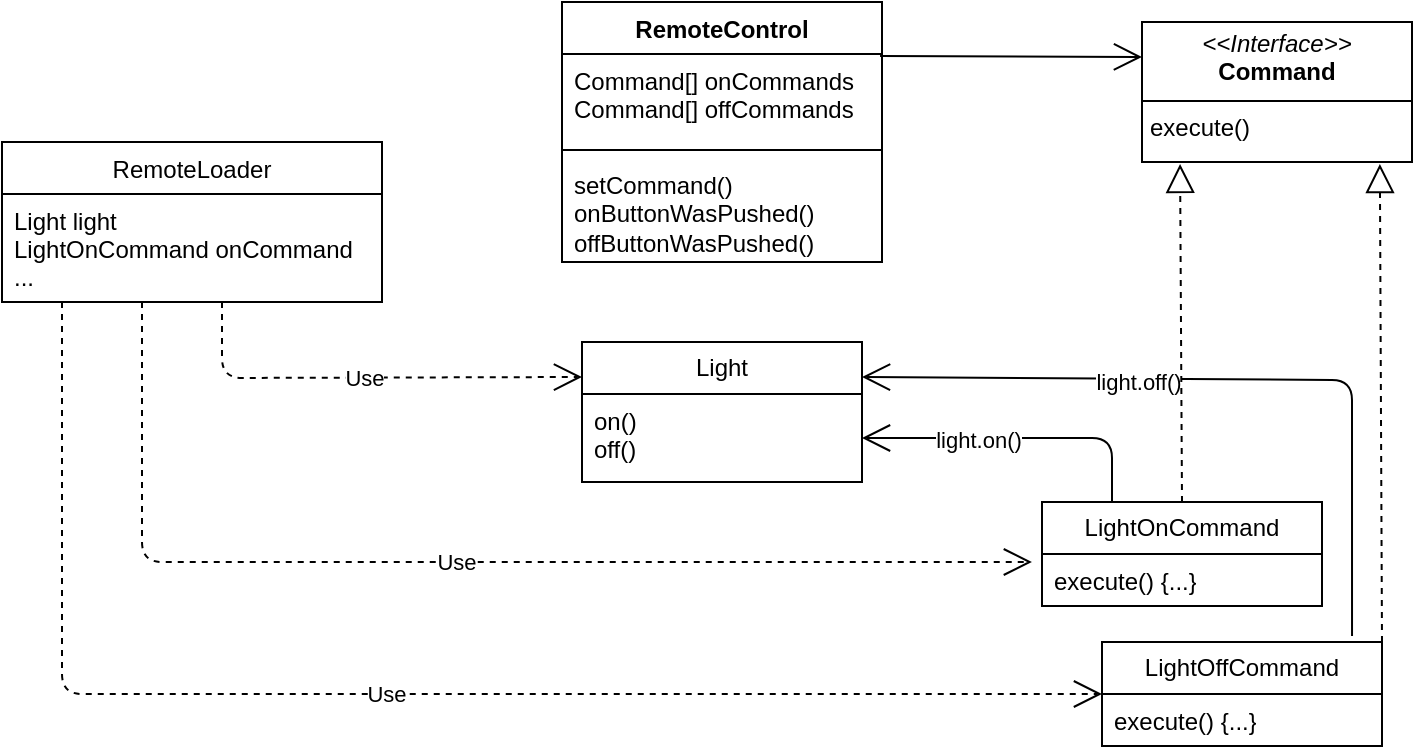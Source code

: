 <mxfile version="24.1.0" type="device">
  <diagram id="C5RBs43oDa-KdzZeNtuy" name="Page-1">
    <mxGraphModel dx="1026" dy="743" grid="1" gridSize="10" guides="1" tooltips="1" connect="1" arrows="1" fold="1" page="1" pageScale="1" pageWidth="827" pageHeight="1169" math="0" shadow="0">
      <root>
        <mxCell id="WIyWlLk6GJQsqaUBKTNV-0" />
        <mxCell id="WIyWlLk6GJQsqaUBKTNV-1" parent="WIyWlLk6GJQsqaUBKTNV-0" />
        <mxCell id="zkfFHV4jXpPFQw0GAbJ--17" value="RemoteLoader" style="swimlane;fontStyle=0;align=center;verticalAlign=top;childLayout=stackLayout;horizontal=1;startSize=26;horizontalStack=0;resizeParent=1;resizeLast=0;collapsible=1;marginBottom=0;rounded=0;shadow=0;strokeWidth=1;" parent="WIyWlLk6GJQsqaUBKTNV-1" vertex="1">
          <mxGeometry x="10" y="110" width="190" height="80" as="geometry">
            <mxRectangle x="550" y="140" width="160" height="26" as="alternateBounds" />
          </mxGeometry>
        </mxCell>
        <mxCell id="zkfFHV4jXpPFQw0GAbJ--18" value="Light light&#xa;LightOnCommand onCommand&#xa;..." style="text;align=left;verticalAlign=top;spacingLeft=4;spacingRight=4;overflow=hidden;rotatable=0;points=[[0,0.5],[1,0.5]];portConstraint=eastwest;" parent="zkfFHV4jXpPFQw0GAbJ--17" vertex="1">
          <mxGeometry y="26" width="190" height="44" as="geometry" />
        </mxCell>
        <mxCell id="fW-OKME4cMu8twGoqjDy-0" value="Light" style="swimlane;fontStyle=0;childLayout=stackLayout;horizontal=1;startSize=26;fillColor=none;horizontalStack=0;resizeParent=1;resizeParentMax=0;resizeLast=0;collapsible=1;marginBottom=0;whiteSpace=wrap;html=1;" vertex="1" parent="WIyWlLk6GJQsqaUBKTNV-1">
          <mxGeometry x="300" y="210" width="140" height="70" as="geometry" />
        </mxCell>
        <mxCell id="fW-OKME4cMu8twGoqjDy-1" value="on()&lt;div&gt;off()&lt;/div&gt;" style="text;strokeColor=none;fillColor=none;align=left;verticalAlign=top;spacingLeft=4;spacingRight=4;overflow=hidden;rotatable=0;points=[[0,0.5],[1,0.5]];portConstraint=eastwest;whiteSpace=wrap;html=1;" vertex="1" parent="fW-OKME4cMu8twGoqjDy-0">
          <mxGeometry y="26" width="140" height="44" as="geometry" />
        </mxCell>
        <mxCell id="fW-OKME4cMu8twGoqjDy-4" value="&lt;span style=&quot;text-align: left; text-wrap: nowrap;&quot;&gt;LightOnCommand&lt;/span&gt;" style="swimlane;fontStyle=0;childLayout=stackLayout;horizontal=1;startSize=26;fillColor=none;horizontalStack=0;resizeParent=1;resizeParentMax=0;resizeLast=0;collapsible=1;marginBottom=0;whiteSpace=wrap;html=1;" vertex="1" parent="WIyWlLk6GJQsqaUBKTNV-1">
          <mxGeometry x="530" y="290" width="140" height="52" as="geometry" />
        </mxCell>
        <mxCell id="fW-OKME4cMu8twGoqjDy-5" value="execute() {...}" style="text;strokeColor=none;fillColor=none;align=left;verticalAlign=top;spacingLeft=4;spacingRight=4;overflow=hidden;rotatable=0;points=[[0,0.5],[1,0.5]];portConstraint=eastwest;whiteSpace=wrap;html=1;" vertex="1" parent="fW-OKME4cMu8twGoqjDy-4">
          <mxGeometry y="26" width="140" height="26" as="geometry" />
        </mxCell>
        <mxCell id="fW-OKME4cMu8twGoqjDy-8" value="&lt;span style=&quot;text-align: left; text-wrap: nowrap;&quot;&gt;LightOff&lt;/span&gt;&lt;span style=&quot;text-align: left; text-wrap: nowrap; background-color: initial;&quot;&gt;Command&lt;/span&gt;" style="swimlane;fontStyle=0;childLayout=stackLayout;horizontal=1;startSize=26;fillColor=none;horizontalStack=0;resizeParent=1;resizeParentMax=0;resizeLast=0;collapsible=1;marginBottom=0;whiteSpace=wrap;html=1;" vertex="1" parent="WIyWlLk6GJQsqaUBKTNV-1">
          <mxGeometry x="560" y="360" width="140" height="52" as="geometry" />
        </mxCell>
        <mxCell id="fW-OKME4cMu8twGoqjDy-9" value="execute() {...}" style="text;strokeColor=none;fillColor=none;align=left;verticalAlign=top;spacingLeft=4;spacingRight=4;overflow=hidden;rotatable=0;points=[[0,0.5],[1,0.5]];portConstraint=eastwest;whiteSpace=wrap;html=1;" vertex="1" parent="fW-OKME4cMu8twGoqjDy-8">
          <mxGeometry y="26" width="140" height="26" as="geometry" />
        </mxCell>
        <mxCell id="fW-OKME4cMu8twGoqjDy-10" value="Use" style="endArrow=open;endSize=12;dashed=1;html=1;rounded=1;entryX=0;entryY=0.25;entryDx=0;entryDy=0;curved=0;" edge="1" parent="WIyWlLk6GJQsqaUBKTNV-1" target="fW-OKME4cMu8twGoqjDy-0">
          <mxGeometry width="160" relative="1" as="geometry">
            <mxPoint x="120" y="190" as="sourcePoint" />
            <mxPoint x="280" y="230" as="targetPoint" />
            <Array as="points">
              <mxPoint x="120" y="228" />
            </Array>
            <mxPoint as="offset" />
          </mxGeometry>
        </mxCell>
        <mxCell id="fW-OKME4cMu8twGoqjDy-11" value="Use" style="endArrow=open;endSize=12;dashed=1;html=1;rounded=1;entryX=-0.036;entryY=0.154;entryDx=0;entryDy=0;entryPerimeter=0;curved=0;" edge="1" parent="WIyWlLk6GJQsqaUBKTNV-1" target="fW-OKME4cMu8twGoqjDy-5">
          <mxGeometry width="160" relative="1" as="geometry">
            <mxPoint x="80" y="190" as="sourcePoint" />
            <mxPoint x="420" y="320" as="targetPoint" />
            <Array as="points">
              <mxPoint x="80" y="320" />
            </Array>
            <mxPoint as="offset" />
          </mxGeometry>
        </mxCell>
        <mxCell id="fW-OKME4cMu8twGoqjDy-12" value="Use" style="endArrow=open;endSize=12;dashed=1;html=1;rounded=1;entryX=0;entryY=0.5;entryDx=0;entryDy=0;curved=0;" edge="1" parent="WIyWlLk6GJQsqaUBKTNV-1" target="fW-OKME4cMu8twGoqjDy-8">
          <mxGeometry width="160" relative="1" as="geometry">
            <mxPoint x="40" y="190" as="sourcePoint" />
            <mxPoint x="470" y="385.5" as="targetPoint" />
            <Array as="points">
              <mxPoint x="40" y="386" />
            </Array>
          </mxGeometry>
        </mxCell>
        <mxCell id="fW-OKME4cMu8twGoqjDy-13" value="" style="endArrow=open;endFill=1;endSize=12;html=1;rounded=1;exitX=0.25;exitY=0;exitDx=0;exitDy=0;entryX=1;entryY=0.5;entryDx=0;entryDy=0;curved=0;" edge="1" parent="WIyWlLk6GJQsqaUBKTNV-1" source="fW-OKME4cMu8twGoqjDy-4" target="fW-OKME4cMu8twGoqjDy-1">
          <mxGeometry width="160" relative="1" as="geometry">
            <mxPoint x="500" y="200" as="sourcePoint" />
            <mxPoint x="660" y="200" as="targetPoint" />
            <Array as="points">
              <mxPoint x="565" y="258" />
            </Array>
          </mxGeometry>
        </mxCell>
        <mxCell id="fW-OKME4cMu8twGoqjDy-14" value="light.on()" style="edgeLabel;html=1;align=center;verticalAlign=middle;resizable=0;points=[];" vertex="1" connectable="0" parent="fW-OKME4cMu8twGoqjDy-13">
          <mxGeometry x="0.261" y="1" relative="1" as="geometry">
            <mxPoint as="offset" />
          </mxGeometry>
        </mxCell>
        <mxCell id="fW-OKME4cMu8twGoqjDy-15" value="" style="endArrow=open;endFill=1;endSize=12;html=1;rounded=1;exitX=0.893;exitY=-0.058;exitDx=0;exitDy=0;entryX=1;entryY=0.25;entryDx=0;entryDy=0;exitPerimeter=0;curved=0;" edge="1" parent="WIyWlLk6GJQsqaUBKTNV-1" source="fW-OKME4cMu8twGoqjDy-8" target="fW-OKME4cMu8twGoqjDy-0">
          <mxGeometry width="160" relative="1" as="geometry">
            <mxPoint x="685" y="261" as="sourcePoint" />
            <mxPoint x="560" y="229" as="targetPoint" />
            <Array as="points">
              <mxPoint x="685" y="229" />
            </Array>
          </mxGeometry>
        </mxCell>
        <mxCell id="fW-OKME4cMu8twGoqjDy-16" value="light.off()" style="edgeLabel;html=1;align=center;verticalAlign=middle;resizable=0;points=[];" vertex="1" connectable="0" parent="fW-OKME4cMu8twGoqjDy-15">
          <mxGeometry x="0.261" y="1" relative="1" as="geometry">
            <mxPoint as="offset" />
          </mxGeometry>
        </mxCell>
        <mxCell id="fW-OKME4cMu8twGoqjDy-17" value="RemoteControl" style="swimlane;fontStyle=1;align=center;verticalAlign=top;childLayout=stackLayout;horizontal=1;startSize=26;horizontalStack=0;resizeParent=1;resizeParentMax=0;resizeLast=0;collapsible=1;marginBottom=0;whiteSpace=wrap;html=1;" vertex="1" parent="WIyWlLk6GJQsqaUBKTNV-1">
          <mxGeometry x="290" y="40" width="160" height="130" as="geometry" />
        </mxCell>
        <mxCell id="fW-OKME4cMu8twGoqjDy-18" value="Command[] onCommands&lt;div&gt;Command[] offCommands&lt;br&gt;&lt;/div&gt;" style="text;strokeColor=none;fillColor=none;align=left;verticalAlign=top;spacingLeft=4;spacingRight=4;overflow=hidden;rotatable=0;points=[[0,0.5],[1,0.5]];portConstraint=eastwest;whiteSpace=wrap;html=1;" vertex="1" parent="fW-OKME4cMu8twGoqjDy-17">
          <mxGeometry y="26" width="160" height="44" as="geometry" />
        </mxCell>
        <mxCell id="fW-OKME4cMu8twGoqjDy-19" value="" style="line;strokeWidth=1;fillColor=none;align=left;verticalAlign=middle;spacingTop=-1;spacingLeft=3;spacingRight=3;rotatable=0;labelPosition=right;points=[];portConstraint=eastwest;strokeColor=inherit;" vertex="1" parent="fW-OKME4cMu8twGoqjDy-17">
          <mxGeometry y="70" width="160" height="8" as="geometry" />
        </mxCell>
        <mxCell id="fW-OKME4cMu8twGoqjDy-20" value="setCommand()&lt;div&gt;onButtonWasPushed()&lt;/div&gt;&lt;div&gt;offButtonWasPushed()&lt;br&gt;&lt;/div&gt;" style="text;strokeColor=none;fillColor=none;align=left;verticalAlign=top;spacingLeft=4;spacingRight=4;overflow=hidden;rotatable=0;points=[[0,0.5],[1,0.5]];portConstraint=eastwest;whiteSpace=wrap;html=1;" vertex="1" parent="fW-OKME4cMu8twGoqjDy-17">
          <mxGeometry y="78" width="160" height="52" as="geometry" />
        </mxCell>
        <mxCell id="fW-OKME4cMu8twGoqjDy-21" value="&lt;p style=&quot;margin:0px;margin-top:4px;text-align:center;&quot;&gt;&lt;i&gt;&amp;lt;&amp;lt;Interface&amp;gt;&amp;gt;&lt;/i&gt;&lt;br&gt;&lt;b&gt;Command&lt;/b&gt;&lt;/p&gt;&lt;hr size=&quot;1&quot; style=&quot;border-style:solid;&quot;&gt;&lt;p style=&quot;margin:0px;margin-left:4px;&quot;&gt;execute()&lt;/p&gt;" style="verticalAlign=top;align=left;overflow=fill;html=1;whiteSpace=wrap;" vertex="1" parent="WIyWlLk6GJQsqaUBKTNV-1">
          <mxGeometry x="580" y="50" width="135" height="70" as="geometry" />
        </mxCell>
        <mxCell id="fW-OKME4cMu8twGoqjDy-22" value="" style="endArrow=block;dashed=1;endFill=0;endSize=12;html=1;rounded=1;entryX=0.141;entryY=1.014;entryDx=0;entryDy=0;entryPerimeter=0;exitX=0.5;exitY=0;exitDx=0;exitDy=0;curved=0;" edge="1" parent="WIyWlLk6GJQsqaUBKTNV-1" source="fW-OKME4cMu8twGoqjDy-4" target="fW-OKME4cMu8twGoqjDy-21">
          <mxGeometry width="160" relative="1" as="geometry">
            <mxPoint x="600" y="170" as="sourcePoint" />
            <mxPoint x="760" y="170" as="targetPoint" />
          </mxGeometry>
        </mxCell>
        <mxCell id="fW-OKME4cMu8twGoqjDy-23" value="" style="endArrow=block;dashed=1;endFill=0;endSize=12;html=1;rounded=0;entryX=0.881;entryY=1.014;entryDx=0;entryDy=0;entryPerimeter=0;exitX=1;exitY=0;exitDx=0;exitDy=0;" edge="1" parent="WIyWlLk6GJQsqaUBKTNV-1" source="fW-OKME4cMu8twGoqjDy-8" target="fW-OKME4cMu8twGoqjDy-21">
          <mxGeometry width="160" relative="1" as="geometry">
            <mxPoint x="700" y="180" as="sourcePoint" />
            <mxPoint x="770" y="180" as="targetPoint" />
          </mxGeometry>
        </mxCell>
        <mxCell id="fW-OKME4cMu8twGoqjDy-24" value="" style="endArrow=open;endFill=1;endSize=12;html=1;rounded=0;entryX=0;entryY=0.25;entryDx=0;entryDy=0;exitX=0.994;exitY=0.023;exitDx=0;exitDy=0;exitPerimeter=0;" edge="1" parent="WIyWlLk6GJQsqaUBKTNV-1" source="fW-OKME4cMu8twGoqjDy-18" target="fW-OKME4cMu8twGoqjDy-21">
          <mxGeometry width="160" relative="1" as="geometry">
            <mxPoint x="480" y="70" as="sourcePoint" />
            <mxPoint x="550" y="70" as="targetPoint" />
          </mxGeometry>
        </mxCell>
      </root>
    </mxGraphModel>
  </diagram>
</mxfile>
